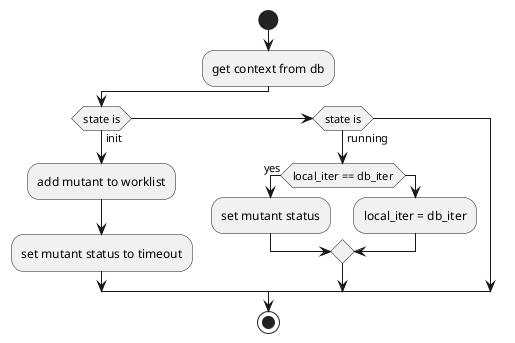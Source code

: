 @startuml
'setting a mutant status
start
:get context from db;
if (state is) then (init)
    :add mutant to worklist;
    :set mutant status to timeout;
elseif (state is) then (running)
    if (local_iter == db_iter) then (yes)
        :set mutant status;
    else
        :local_iter = db_iter;
    endif
endif
stop
@enduml

@startuml
hide empty description

Init: **init**
Running: **running**
Done: **done**
Done: set state to done
Purge: remove mutants in worklist
Purge: with a state other than
Purge: timeout
ResetWorkList: set mutants in worklist
ResetWorkList: to unknown
UpdateCtx: set iter+=1
UpdateCtx: set worklist_cnt=count(worklist)

[*] -> Init
Init -> ResetWorkList : evAllStatus
ResetWorkList --> UpdateCtx
UpdateCtx --> Running
Running -> Purge : evAllStatus
Purge --> ResetWorkList : evChange
Purge -> ClearWorkList : evSame
ClearWorkList -> Done
Done --> [*]
@enduml
